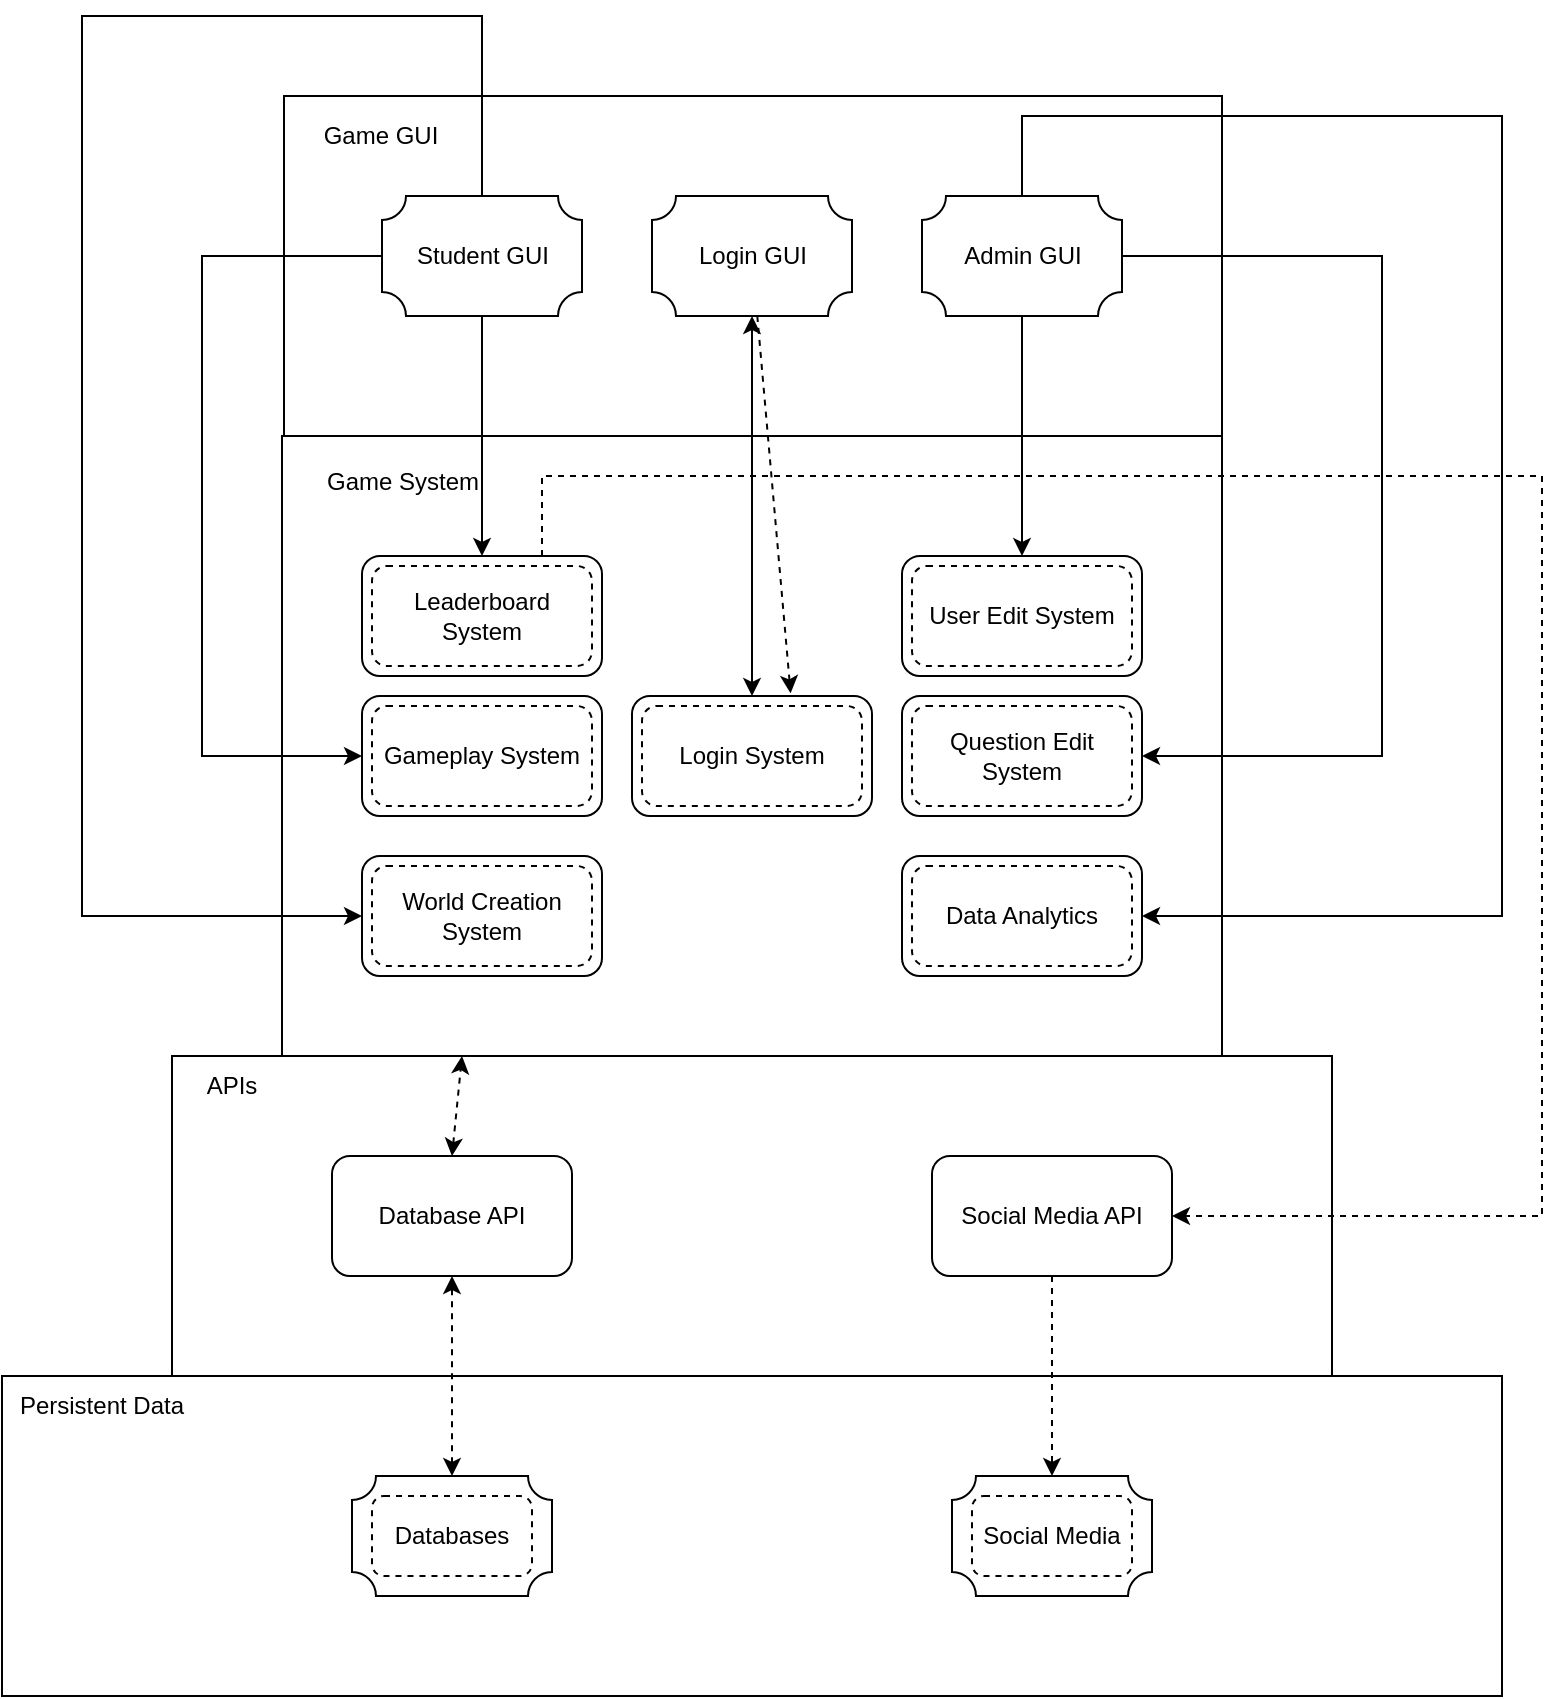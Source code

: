 <mxfile version="20.3.0" type="device" pages="2"><diagram id="bcOADJ_qjM7hcOqkFARY" name="Page-1"><mxGraphModel dx="1038" dy="578" grid="1" gridSize="10" guides="1" tooltips="1" connect="1" arrows="1" fold="1" page="1" pageScale="1" pageWidth="850" pageHeight="1100" math="0" shadow="0"><root><mxCell id="0"/><mxCell id="1" parent="0"/><mxCell id="TVL2toXfGMKxFD46ksVO-3" value="" style="group" parent="1" vertex="1" connectable="0"><mxGeometry x="190" y="430" width="470" height="310" as="geometry"/></mxCell><mxCell id="TVL2toXfGMKxFD46ksVO-1" value="" style="rounded=0;whiteSpace=wrap;html=1;" parent="TVL2toXfGMKxFD46ksVO-3" vertex="1"><mxGeometry width="470" height="310" as="geometry"/></mxCell><mxCell id="TVL2toXfGMKxFD46ksVO-2" value="Game System" style="text;html=1;strokeColor=none;fillColor=none;align=center;verticalAlign=middle;whiteSpace=wrap;rounded=0;" parent="TVL2toXfGMKxFD46ksVO-3" vertex="1"><mxGeometry width="120.513" height="46.5" as="geometry"/></mxCell><mxCell id="Q3Z9uWf1cIpINsWxI2wm-22" value="" style="group" parent="TVL2toXfGMKxFD46ksVO-3" vertex="1" connectable="0"><mxGeometry x="40" y="60" width="120" height="60" as="geometry"/></mxCell><mxCell id="Q3Z9uWf1cIpINsWxI2wm-23" value="" style="rounded=1;whiteSpace=wrap;html=1;shadow=0;" parent="Q3Z9uWf1cIpINsWxI2wm-22" vertex="1"><mxGeometry width="120" height="60" as="geometry"/></mxCell><mxCell id="Q3Z9uWf1cIpINsWxI2wm-24" value="Leaderboard System" style="rounded=1;whiteSpace=wrap;html=1;shadow=0;dashed=1;" parent="Q3Z9uWf1cIpINsWxI2wm-22" vertex="1"><mxGeometry x="5" y="5" width="110" height="50" as="geometry"/></mxCell><mxCell id="Q3Z9uWf1cIpINsWxI2wm-25" value="" style="group" parent="TVL2toXfGMKxFD46ksVO-3" vertex="1" connectable="0"><mxGeometry x="40" y="130" width="120" height="60" as="geometry"/></mxCell><mxCell id="Q3Z9uWf1cIpINsWxI2wm-26" value="" style="rounded=1;whiteSpace=wrap;html=1;shadow=0;" parent="Q3Z9uWf1cIpINsWxI2wm-25" vertex="1"><mxGeometry width="120" height="60" as="geometry"/></mxCell><mxCell id="Q3Z9uWf1cIpINsWxI2wm-27" value="Gameplay System" style="rounded=1;whiteSpace=wrap;html=1;shadow=0;dashed=1;" parent="Q3Z9uWf1cIpINsWxI2wm-25" vertex="1"><mxGeometry x="5" y="5" width="110" height="50" as="geometry"/></mxCell><mxCell id="Q3Z9uWf1cIpINsWxI2wm-28" value="" style="group" parent="TVL2toXfGMKxFD46ksVO-3" vertex="1" connectable="0"><mxGeometry x="40" y="210" width="120" height="60" as="geometry"/></mxCell><mxCell id="Q3Z9uWf1cIpINsWxI2wm-29" value="" style="rounded=1;whiteSpace=wrap;html=1;shadow=0;" parent="Q3Z9uWf1cIpINsWxI2wm-28" vertex="1"><mxGeometry width="120" height="60" as="geometry"/></mxCell><mxCell id="Q3Z9uWf1cIpINsWxI2wm-30" value="World Creation System" style="rounded=1;whiteSpace=wrap;html=1;shadow=0;dashed=1;" parent="Q3Z9uWf1cIpINsWxI2wm-28" vertex="1"><mxGeometry x="5" y="5" width="110" height="50" as="geometry"/></mxCell><mxCell id="Q3Z9uWf1cIpINsWxI2wm-31" value="" style="group" parent="TVL2toXfGMKxFD46ksVO-3" vertex="1" connectable="0"><mxGeometry x="175" y="130" width="120" height="60" as="geometry"/></mxCell><mxCell id="Q3Z9uWf1cIpINsWxI2wm-32" value="" style="rounded=1;whiteSpace=wrap;html=1;shadow=0;" parent="Q3Z9uWf1cIpINsWxI2wm-31" vertex="1"><mxGeometry width="120" height="60" as="geometry"/></mxCell><mxCell id="Q3Z9uWf1cIpINsWxI2wm-33" value="Login System" style="rounded=1;whiteSpace=wrap;html=1;shadow=0;dashed=1;" parent="Q3Z9uWf1cIpINsWxI2wm-31" vertex="1"><mxGeometry x="5" y="5" width="110" height="50" as="geometry"/></mxCell><mxCell id="Q3Z9uWf1cIpINsWxI2wm-34" value="" style="group" parent="TVL2toXfGMKxFD46ksVO-3" vertex="1" connectable="0"><mxGeometry x="310" y="60" width="120" height="60" as="geometry"/></mxCell><mxCell id="Q3Z9uWf1cIpINsWxI2wm-35" value="" style="rounded=1;whiteSpace=wrap;html=1;shadow=0;" parent="Q3Z9uWf1cIpINsWxI2wm-34" vertex="1"><mxGeometry width="120" height="60" as="geometry"/></mxCell><mxCell id="Q3Z9uWf1cIpINsWxI2wm-36" value="User Edit System" style="rounded=1;whiteSpace=wrap;html=1;shadow=0;dashed=1;" parent="Q3Z9uWf1cIpINsWxI2wm-34" vertex="1"><mxGeometry x="5" y="5" width="110" height="50" as="geometry"/></mxCell><mxCell id="Q3Z9uWf1cIpINsWxI2wm-38" value="" style="group" parent="TVL2toXfGMKxFD46ksVO-3" vertex="1" connectable="0"><mxGeometry x="310" y="130" width="120" height="60" as="geometry"/></mxCell><mxCell id="Q3Z9uWf1cIpINsWxI2wm-39" value="" style="rounded=1;whiteSpace=wrap;html=1;shadow=0;" parent="Q3Z9uWf1cIpINsWxI2wm-38" vertex="1"><mxGeometry width="120" height="60" as="geometry"/></mxCell><mxCell id="Q3Z9uWf1cIpINsWxI2wm-40" value="Question Edit System" style="rounded=1;whiteSpace=wrap;html=1;shadow=0;dashed=1;" parent="Q3Z9uWf1cIpINsWxI2wm-38" vertex="1"><mxGeometry x="5" y="5" width="110" height="50" as="geometry"/></mxCell><mxCell id="Q3Z9uWf1cIpINsWxI2wm-41" value="" style="group" parent="TVL2toXfGMKxFD46ksVO-3" vertex="1" connectable="0"><mxGeometry x="310" y="210" width="120" height="60" as="geometry"/></mxCell><mxCell id="Q3Z9uWf1cIpINsWxI2wm-42" value="" style="rounded=1;whiteSpace=wrap;html=1;shadow=0;" parent="Q3Z9uWf1cIpINsWxI2wm-41" vertex="1"><mxGeometry width="120" height="60" as="geometry"/></mxCell><mxCell id="Q3Z9uWf1cIpINsWxI2wm-43" value="Data Analytics" style="rounded=1;whiteSpace=wrap;html=1;shadow=0;dashed=1;" parent="Q3Z9uWf1cIpINsWxI2wm-41" vertex="1"><mxGeometry x="5" y="5" width="110" height="50" as="geometry"/></mxCell><mxCell id="TVL2toXfGMKxFD46ksVO-9" value="" style="group" parent="1" vertex="1" connectable="0"><mxGeometry x="135" y="740" width="580" height="160" as="geometry"/></mxCell><mxCell id="TVL2toXfGMKxFD46ksVO-4" value="" style="rounded=0;whiteSpace=wrap;html=1;" parent="TVL2toXfGMKxFD46ksVO-9" vertex="1"><mxGeometry width="580" height="160" as="geometry"/></mxCell><mxCell id="Q3Z9uWf1cIpINsWxI2wm-16" value="" style="endArrow=classic;startArrow=classic;html=1;rounded=0;dashed=1;exitX=0.5;exitY=0;exitDx=0;exitDy=0;" parent="TVL2toXfGMKxFD46ksVO-9" edge="1"><mxGeometry width="50" height="50" relative="1" as="geometry"><mxPoint x="140" y="50" as="sourcePoint"/><mxPoint x="145" as="targetPoint"/></mxGeometry></mxCell><mxCell id="Q3Z9uWf1cIpINsWxI2wm-50" value="Social Media API" style="rounded=1;whiteSpace=wrap;html=1;shadow=0;" parent="TVL2toXfGMKxFD46ksVO-9" vertex="1"><mxGeometry x="380" y="50" width="120" height="60" as="geometry"/></mxCell><mxCell id="Q3Z9uWf1cIpINsWxI2wm-51" value="Database API" style="rounded=1;whiteSpace=wrap;html=1;" parent="TVL2toXfGMKxFD46ksVO-9" vertex="1"><mxGeometry x="80" y="50" width="120" height="60" as="geometry"/></mxCell><mxCell id="TVL2toXfGMKxFD46ksVO-18" value="" style="group" parent="1" vertex="1" connectable="0"><mxGeometry x="190" y="260" width="470" height="170" as="geometry"/></mxCell><mxCell id="TVL2toXfGMKxFD46ksVO-10" value="" style="rounded=0;whiteSpace=wrap;html=1;" parent="TVL2toXfGMKxFD46ksVO-18" vertex="1"><mxGeometry x="1" width="469" height="170" as="geometry"/></mxCell><mxCell id="TVL2toXfGMKxFD46ksVO-11" value="Game GUI" style="text;html=1;strokeColor=none;fillColor=none;align=center;verticalAlign=middle;whiteSpace=wrap;rounded=0;" parent="TVL2toXfGMKxFD46ksVO-18" vertex="1"><mxGeometry width="99" height="39.231" as="geometry"/></mxCell><mxCell id="ds21fAEMw5b-CS0_QAP6-15" value="Login GUI" style="verticalLabelPosition=middle;verticalAlign=middle;html=1;shape=mxgraph.basic.plaque;dx=6;shadow=0;labelPosition=center;align=center;" parent="TVL2toXfGMKxFD46ksVO-18" vertex="1"><mxGeometry x="185" y="50" width="100" height="60" as="geometry"/></mxCell><mxCell id="ds21fAEMw5b-CS0_QAP6-16" value="Student GUI" style="verticalLabelPosition=middle;verticalAlign=middle;html=1;shape=mxgraph.basic.plaque;dx=6;shadow=0;labelPosition=center;align=center;" parent="TVL2toXfGMKxFD46ksVO-18" vertex="1"><mxGeometry x="50" y="50" width="100" height="60" as="geometry"/></mxCell><mxCell id="ds21fAEMw5b-CS0_QAP6-17" value="Admin GUI" style="verticalLabelPosition=middle;verticalAlign=middle;html=1;shape=mxgraph.basic.plaque;dx=6;shadow=0;labelPosition=center;align=center;" parent="TVL2toXfGMKxFD46ksVO-18" vertex="1"><mxGeometry x="320" y="50" width="100" height="60" as="geometry"/></mxCell><mxCell id="TVL2toXfGMKxFD46ksVO-27" value="" style="rounded=0;whiteSpace=wrap;html=1;" parent="1" vertex="1"><mxGeometry x="50" y="900" width="750" height="160" as="geometry"/></mxCell><mxCell id="TVL2toXfGMKxFD46ksVO-29" value="APIs" style="text;html=1;strokeColor=none;fillColor=none;align=center;verticalAlign=middle;whiteSpace=wrap;rounded=0;" parent="1" vertex="1"><mxGeometry x="135" y="740" width="60" height="30" as="geometry"/></mxCell><mxCell id="TVL2toXfGMKxFD46ksVO-30" value="Persistent Data" style="text;html=1;strokeColor=none;fillColor=none;align=center;verticalAlign=middle;whiteSpace=wrap;rounded=0;" parent="1" vertex="1"><mxGeometry x="50" y="900" width="100" height="30" as="geometry"/></mxCell><mxCell id="ds21fAEMw5b-CS0_QAP6-20" value="" style="html=1;labelBackgroundColor=#ffffff;startArrow=classic;startFill=1;startSize=6;endArrow=classic;endFill=1;endSize=6;jettySize=auto;orthogonalLoop=1;strokeWidth=1;fontSize=14;rounded=0;entryX=0.5;entryY=1;entryDx=0;entryDy=0;entryPerimeter=0;exitX=0.5;exitY=0;exitDx=0;exitDy=0;" parent="1" target="ds21fAEMw5b-CS0_QAP6-15" edge="1"><mxGeometry width="60" height="60" relative="1" as="geometry"><mxPoint x="425" y="560" as="sourcePoint"/><mxPoint x="425" y="380" as="targetPoint"/></mxGeometry></mxCell><mxCell id="Q3Z9uWf1cIpINsWxI2wm-1" style="edgeStyle=none;rounded=0;orthogonalLoop=1;jettySize=auto;html=1;exitX=0;exitY=0.5;exitDx=0;exitDy=0;exitPerimeter=0;entryX=0;entryY=0.5;entryDx=0;entryDy=0;" parent="1" source="ds21fAEMw5b-CS0_QAP6-16" edge="1"><mxGeometry relative="1" as="geometry"><mxPoint x="230" y="590" as="targetPoint"/><Array as="points"><mxPoint x="150" y="340"/><mxPoint x="150" y="590"/></Array></mxGeometry></mxCell><mxCell id="Q3Z9uWf1cIpINsWxI2wm-2" style="rounded=0;orthogonalLoop=1;jettySize=auto;html=1;exitX=0.5;exitY=1;exitDx=0;exitDy=0;exitPerimeter=0;entryX=0.5;entryY=0;entryDx=0;entryDy=0;" parent="1" source="ds21fAEMw5b-CS0_QAP6-16" edge="1"><mxGeometry relative="1" as="geometry"><mxPoint x="290" y="490" as="targetPoint"/></mxGeometry></mxCell><mxCell id="Q3Z9uWf1cIpINsWxI2wm-3" style="edgeStyle=none;rounded=0;orthogonalLoop=1;jettySize=auto;html=1;exitX=0.5;exitY=0;exitDx=0;exitDy=0;exitPerimeter=0;entryX=0;entryY=0.5;entryDx=0;entryDy=0;" parent="1" source="ds21fAEMw5b-CS0_QAP6-16" edge="1"><mxGeometry relative="1" as="geometry"><mxPoint x="230" y="670" as="targetPoint"/><Array as="points"><mxPoint x="290" y="220"/><mxPoint x="90" y="220"/><mxPoint x="90" y="670"/></Array></mxGeometry></mxCell><mxCell id="Q3Z9uWf1cIpINsWxI2wm-8" style="edgeStyle=none;rounded=0;orthogonalLoop=1;jettySize=auto;html=1;exitX=0.75;exitY=0;exitDx=0;exitDy=0;entryX=1;entryY=0.5;entryDx=0;entryDy=0;dashed=1;" parent="1" edge="1"><mxGeometry relative="1" as="geometry"><mxPoint x="320" y="490" as="sourcePoint"/><mxPoint x="635" y="820" as="targetPoint"/><Array as="points"><mxPoint x="320" y="450"/><mxPoint x="820" y="450"/><mxPoint x="820" y="820"/></Array></mxGeometry></mxCell><mxCell id="Q3Z9uWf1cIpINsWxI2wm-9" value="" style="endArrow=classic;startArrow=classic;html=1;rounded=0;dashed=1;exitX=0.5;exitY=0;exitDx=0;exitDy=0;" parent="1" edge="1"><mxGeometry width="50" height="50" relative="1" as="geometry"><mxPoint x="275" y="950" as="sourcePoint"/><mxPoint x="275" y="850" as="targetPoint"/></mxGeometry></mxCell><mxCell id="Q3Z9uWf1cIpINsWxI2wm-10" value="" style="endArrow=classic;html=1;rounded=0;dashed=1;entryX=0.661;entryY=-0.022;entryDx=0;entryDy=0;entryPerimeter=0;" parent="1" source="ds21fAEMw5b-CS0_QAP6-15" edge="1"><mxGeometry width="50" height="50" relative="1" as="geometry"><mxPoint x="400" y="780" as="sourcePoint"/><mxPoint x="444.32" y="558.68" as="targetPoint"/></mxGeometry></mxCell><mxCell id="Q3Z9uWf1cIpINsWxI2wm-11" style="edgeStyle=none;rounded=0;orthogonalLoop=1;jettySize=auto;html=1;exitX=0.5;exitY=1;exitDx=0;exitDy=0;dashed=1;" parent="1" edge="1"><mxGeometry relative="1" as="geometry"><mxPoint x="575" y="850" as="sourcePoint"/><mxPoint x="575" y="950" as="targetPoint"/></mxGeometry></mxCell><mxCell id="Q3Z9uWf1cIpINsWxI2wm-19" value="" style="endArrow=classic;html=1;rounded=0;exitX=0.5;exitY=1;exitDx=0;exitDy=0;exitPerimeter=0;entryX=0.5;entryY=0;entryDx=0;entryDy=0;" parent="1" source="ds21fAEMw5b-CS0_QAP6-17" edge="1"><mxGeometry width="50" height="50" relative="1" as="geometry"><mxPoint x="550" y="430" as="sourcePoint"/><mxPoint x="560" y="490" as="targetPoint"/></mxGeometry></mxCell><mxCell id="Q3Z9uWf1cIpINsWxI2wm-20" value="" style="endArrow=classic;html=1;rounded=0;exitX=1;exitY=0.5;exitDx=0;exitDy=0;exitPerimeter=0;entryX=1;entryY=0.5;entryDx=0;entryDy=0;" parent="1" source="ds21fAEMw5b-CS0_QAP6-17" edge="1"><mxGeometry width="50" height="50" relative="1" as="geometry"><mxPoint x="760" y="360" as="sourcePoint"/><mxPoint x="620" y="590" as="targetPoint"/><Array as="points"><mxPoint x="740" y="340"/><mxPoint x="740" y="590"/></Array></mxGeometry></mxCell><mxCell id="Q3Z9uWf1cIpINsWxI2wm-21" value="" style="endArrow=classic;html=1;rounded=0;exitX=0.5;exitY=0;exitDx=0;exitDy=0;exitPerimeter=0;entryX=1;entryY=0.5;entryDx=0;entryDy=0;" parent="1" source="ds21fAEMw5b-CS0_QAP6-17" edge="1"><mxGeometry width="50" height="50" relative="1" as="geometry"><mxPoint x="790" y="300" as="sourcePoint"/><mxPoint x="620" y="670" as="targetPoint"/><Array as="points"><mxPoint x="560" y="270"/><mxPoint x="800" y="270"/><mxPoint x="800" y="670"/></Array></mxGeometry></mxCell><mxCell id="Q3Z9uWf1cIpINsWxI2wm-44" value="" style="group" parent="1" vertex="1" connectable="0"><mxGeometry x="225" y="950" width="100" height="60" as="geometry"/></mxCell><mxCell id="Q3Z9uWf1cIpINsWxI2wm-45" value="" style="verticalLabelPosition=bottom;verticalAlign=top;html=1;shape=mxgraph.basic.plaque;dx=6;shadow=0;" parent="Q3Z9uWf1cIpINsWxI2wm-44" vertex="1"><mxGeometry width="100" height="60" as="geometry"/></mxCell><mxCell id="Q3Z9uWf1cIpINsWxI2wm-46" value="Databases" style="rounded=1;whiteSpace=wrap;html=1;shadow=0;dashed=1;" parent="Q3Z9uWf1cIpINsWxI2wm-44" vertex="1"><mxGeometry x="10" y="10" width="80" height="40" as="geometry"/></mxCell><mxCell id="Q3Z9uWf1cIpINsWxI2wm-47" value="" style="group" parent="1" vertex="1" connectable="0"><mxGeometry x="525" y="950" width="100" height="60" as="geometry"/></mxCell><mxCell id="Q3Z9uWf1cIpINsWxI2wm-48" value="" style="verticalLabelPosition=bottom;verticalAlign=top;html=1;shape=mxgraph.basic.plaque;dx=6;shadow=0;" parent="Q3Z9uWf1cIpINsWxI2wm-47" vertex="1"><mxGeometry width="100" height="60" as="geometry"/></mxCell><mxCell id="Q3Z9uWf1cIpINsWxI2wm-49" value="Social Media" style="rounded=1;whiteSpace=wrap;html=1;shadow=0;dashed=1;" parent="Q3Z9uWf1cIpINsWxI2wm-47" vertex="1"><mxGeometry x="10" y="10" width="80" height="40" as="geometry"/></mxCell></root></mxGraphModel></diagram><diagram id="4ZFCdcBsMkOENyceyma9" name="Page-2"><mxGraphModel dx="1038" dy="578" grid="1" gridSize="10" guides="1" tooltips="1" connect="1" arrows="1" fold="1" page="1" pageScale="1" pageWidth="850" pageHeight="1100" math="0" shadow="0"><root><mxCell id="0"/><mxCell id="1" parent="0"/><mxCell id="J_MGfC9FF3_TJQ8Y4ZIp-7" value="Login Page" style="verticalLabelPosition=middle;verticalAlign=middle;html=1;shape=mxgraph.basic.plaque;dx=6;shadow=0;labelPosition=center;align=center;" parent="1" vertex="1"><mxGeometry x="320" y="140" width="100" height="60" as="geometry"/></mxCell><mxCell id="m9Sbk0qK-SG76A5xIglz-1" value="Facebook Login" style="verticalLabelPosition=middle;verticalAlign=middle;html=1;shape=mxgraph.basic.plaque;dx=6;shadow=0;labelPosition=center;align=center;" vertex="1" parent="1"><mxGeometry x="590" y="140" width="100" height="60" as="geometry"/></mxCell><mxCell id="m9Sbk0qK-SG76A5xIglz-2" value="" style="endArrow=classic;html=1;rounded=0;" edge="1" parent="1" target="m9Sbk0qK-SG76A5xIglz-1"><mxGeometry width="50" height="50" relative="1" as="geometry"><mxPoint x="420" y="170" as="sourcePoint"/><mxPoint x="470" y="120" as="targetPoint"/></mxGeometry></mxCell><mxCell id="SsQXd80F5JJ7bYI-VMpl-1" value="" style="endArrow=classic;html=1;rounded=0;dashed=1;entryX=1.004;entryY=0.787;entryDx=0;entryDy=0;entryPerimeter=0;" edge="1" parent="1" target="J_MGfC9FF3_TJQ8Y4ZIp-7"><mxGeometry width="50" height="50" relative="1" as="geometry"><mxPoint x="590" y="187" as="sourcePoint"/><mxPoint x="546.67" y="358.68" as="targetPoint"/></mxGeometry></mxCell><mxCell id="SsQXd80F5JJ7bYI-VMpl-2" value="Login using Facebook" style="ellipse;whiteSpace=wrap;html=1;" vertex="1" parent="1"><mxGeometry x="480" y="110" width="70" height="70" as="geometry"/></mxCell><mxCell id="SsQXd80F5JJ7bYI-VMpl-3" value="Forgot password &lt;br&gt;component" style="verticalLabelPosition=middle;verticalAlign=middle;html=1;shape=mxgraph.basic.plaque;dx=6;shadow=0;labelPosition=center;align=center;" vertex="1" parent="1"><mxGeometry x="540" y="310" width="100" height="60" as="geometry"/></mxCell><mxCell id="SsQXd80F5JJ7bYI-VMpl-5" value="" style="endArrow=classic;html=1;rounded=0;dashed=1;entryX=0.8;entryY=1.013;entryDx=0;entryDy=0;entryPerimeter=0;" edge="1" parent="1" target="J_MGfC9FF3_TJQ8Y4ZIp-7"><mxGeometry width="50" height="50" relative="1" as="geometry"><mxPoint x="539.6" y="329.5" as="sourcePoint"/><mxPoint x="370.0" y="329.72" as="targetPoint"/></mxGeometry></mxCell><mxCell id="SsQXd80F5JJ7bYI-VMpl-6" value="" style="endArrow=classic;html=1;rounded=0;exitX=0.872;exitY=0.853;exitDx=0;exitDy=0;exitPerimeter=0;" edge="1" parent="1" source="J_MGfC9FF3_TJQ8Y4ZIp-7" target="SsQXd80F5JJ7bYI-VMpl-3"><mxGeometry width="50" height="50" relative="1" as="geometry"><mxPoint x="420" y="200" as="sourcePoint"/><mxPoint x="590" y="200" as="targetPoint"/></mxGeometry></mxCell><mxCell id="SsQXd80F5JJ7bYI-VMpl-4" value="Forgot&amp;nbsp;&lt;br&gt;Password" style="ellipse;whiteSpace=wrap;html=1;" vertex="1" parent="1"><mxGeometry x="490" y="220" width="70" height="70" as="geometry"/></mxCell><mxCell id="SsQXd80F5JJ7bYI-VMpl-7" value="Student&lt;br&gt;interface&lt;br&gt;Component" style="verticalLabelPosition=middle;verticalAlign=middle;html=1;shape=mxgraph.basic.plaque;dx=6;shadow=0;labelPosition=center;align=center;" vertex="1" parent="1"><mxGeometry x="400" y="370" width="100" height="60" as="geometry"/></mxCell><mxCell id="SsQXd80F5JJ7bYI-VMpl-9" value="" style="endArrow=classic;html=1;rounded=0;dashed=1;entryX=0.36;entryY=0.973;entryDx=0;entryDy=0;entryPerimeter=0;exitX=0.016;exitY=0.08;exitDx=0;exitDy=0;exitPerimeter=0;" edge="1" parent="1" source="SsQXd80F5JJ7bYI-VMpl-7" target="J_MGfC9FF3_TJQ8Y4ZIp-7"><mxGeometry width="50" height="50" relative="1" as="geometry"><mxPoint x="449.6" y="369.36" as="sourcePoint"/><mxPoint x="310" y="240.64" as="targetPoint"/></mxGeometry></mxCell><mxCell id="SsQXd80F5JJ7bYI-VMpl-10" value="" style="endArrow=classic;html=1;rounded=0;exitX=0.648;exitY=0.92;exitDx=0;exitDy=0;exitPerimeter=0;startArrow=none;" edge="1" parent="1" source="SsQXd80F5JJ7bYI-VMpl-8"><mxGeometry width="50" height="50" relative="1" as="geometry"><mxPoint x="320.0" y="251.18" as="sourcePoint"/><mxPoint x="465.95" y="370" as="targetPoint"/></mxGeometry></mxCell><mxCell id="SsQXd80F5JJ7bYI-VMpl-8" value="Student interface" style="ellipse;whiteSpace=wrap;html=1;" vertex="1" parent="1"><mxGeometry x="400" y="270" width="70" height="70" as="geometry"/></mxCell><mxCell id="SsQXd80F5JJ7bYI-VMpl-11" value="" style="endArrow=none;html=1;rounded=0;exitX=0.648;exitY=0.92;exitDx=0;exitDy=0;exitPerimeter=0;" edge="1" parent="1" source="J_MGfC9FF3_TJQ8Y4ZIp-7" target="SsQXd80F5JJ7bYI-VMpl-8"><mxGeometry width="50" height="50" relative="1" as="geometry"><mxPoint x="384.8" y="195.2" as="sourcePoint"/><mxPoint x="465.95" y="370" as="targetPoint"/></mxGeometry></mxCell><mxCell id="SsQXd80F5JJ7bYI-VMpl-12" value="Professor&amp;nbsp;&lt;br&gt;interface&lt;br&gt;component" style="verticalLabelPosition=middle;verticalAlign=middle;html=1;shape=mxgraph.basic.plaque;dx=6;shadow=0;labelPosition=center;align=center;" vertex="1" parent="1"><mxGeometry x="250" y="370" width="100" height="60" as="geometry"/></mxCell><mxCell id="SsQXd80F5JJ7bYI-VMpl-15" value="" style="endArrow=classic;html=1;rounded=0;exitX=0.276;exitY=0.993;exitDx=0;exitDy=0;exitPerimeter=0;entryX=0.784;entryY=0.013;entryDx=0;entryDy=0;entryPerimeter=0;" edge="1" parent="1" source="J_MGfC9FF3_TJQ8Y4ZIp-7" target="SsQXd80F5JJ7bYI-VMpl-12"><mxGeometry width="50" height="50" relative="1" as="geometry"><mxPoint x="160" y="360" as="sourcePoint"/><mxPoint x="330" y="360" as="targetPoint"/></mxGeometry></mxCell><mxCell id="SsQXd80F5JJ7bYI-VMpl-13" value="Professor&lt;br&gt;interface" style="ellipse;whiteSpace=wrap;html=1;" vertex="1" parent="1"><mxGeometry x="290" y="280" width="70" height="70" as="geometry"/></mxCell><mxCell id="SsQXd80F5JJ7bYI-VMpl-17" value="" style="endArrow=classic;html=1;rounded=0;dashed=1;entryX=0.032;entryY=0.78;entryDx=0;entryDy=0;entryPerimeter=0;" edge="1" parent="1" target="J_MGfC9FF3_TJQ8Y4ZIp-7"><mxGeometry width="50" height="50" relative="1" as="geometry"><mxPoint x="260" y="370" as="sourcePoint"/><mxPoint x="230" y="193.58" as="targetPoint"/></mxGeometry></mxCell><mxCell id="XbuVRaFX_JNj1KilTBev-1" value="Google&lt;br&gt;&amp;nbsp;Login" style="verticalLabelPosition=middle;verticalAlign=middle;html=1;shape=mxgraph.basic.plaque;dx=6;shadow=0;labelPosition=center;align=center;" vertex="1" parent="1"><mxGeometry x="560" y="15" width="100" height="60" as="geometry"/></mxCell><mxCell id="XbuVRaFX_JNj1KilTBev-3" value="" style="endArrow=classic;html=1;rounded=0;exitX=0.704;exitY=-0.027;exitDx=0;exitDy=0;exitPerimeter=0;entryX=-0.052;entryY=0.363;entryDx=0;entryDy=0;entryPerimeter=0;" edge="1" parent="1" source="J_MGfC9FF3_TJQ8Y4ZIp-7" target="XbuVRaFX_JNj1KilTBev-1"><mxGeometry width="50" height="50" relative="1" as="geometry"><mxPoint x="400" y="70" as="sourcePoint"/><mxPoint x="570" y="70" as="targetPoint"/></mxGeometry></mxCell><mxCell id="XbuVRaFX_JNj1KilTBev-2" value="Login using Google" style="ellipse;whiteSpace=wrap;html=1;" vertex="1" parent="1"><mxGeometry x="450" y="20" width="70" height="70" as="geometry"/></mxCell><mxCell id="XbuVRaFX_JNj1KilTBev-4" value="" style="endArrow=classic;html=1;rounded=0;dashed=1;entryX=1.004;entryY=0.787;entryDx=0;entryDy=0;entryPerimeter=0;" edge="1" parent="1" source="XbuVRaFX_JNj1KilTBev-1"><mxGeometry width="50" height="50" relative="1" as="geometry"><mxPoint x="569.8" y="144.5" as="sourcePoint"/><mxPoint x="400.2" y="144.72" as="targetPoint"/></mxGeometry></mxCell><mxCell id="XbuVRaFX_JNj1KilTBev-5" value="" style="endArrow=none;html=1;rounded=0;startArrow=none;" edge="1" parent="1" source="XbuVRaFX_JNj1KilTBev-6"><mxGeometry width="50" height="50" relative="1" as="geometry"><mxPoint x="660" y="50" as="sourcePoint"/><mxPoint x="770" y="50" as="targetPoint"/></mxGeometry></mxCell><mxCell id="XbuVRaFX_JNj1KilTBev-6" value="" style="verticalLabelPosition=bottom;verticalAlign=top;html=1;shape=mxgraph.basic.arc;startAngle=0.3;endAngle=0.1;" vertex="1" parent="1"><mxGeometry x="770" y="10" width="70" height="80" as="geometry"/></mxCell><mxCell id="XbuVRaFX_JNj1KilTBev-7" value="" style="endArrow=none;html=1;rounded=0;" edge="1" parent="1" target="XbuVRaFX_JNj1KilTBev-6"><mxGeometry width="50" height="50" relative="1" as="geometry"><mxPoint x="660" y="50" as="sourcePoint"/><mxPoint x="770" y="50" as="targetPoint"/></mxGeometry></mxCell><mxCell id="XbuVRaFX_JNj1KilTBev-8" value="" style="verticalLabelPosition=bottom;verticalAlign=top;html=1;shape=mxgraph.basic.arc;startAngle=0.3;endAngle=0.1;" vertex="1" parent="1"><mxGeometry x="770" y="130" width="70" height="80" as="geometry"/></mxCell><mxCell id="XbuVRaFX_JNj1KilTBev-9" value="" style="endArrow=none;html=1;rounded=0;" edge="1" parent="1" target="XbuVRaFX_JNj1KilTBev-8"><mxGeometry width="50" height="50" relative="1" as="geometry"><mxPoint x="690" y="169.5" as="sourcePoint"/><mxPoint x="720" y="170" as="targetPoint"/></mxGeometry></mxCell><mxCell id="XbuVRaFX_JNj1KilTBev-10" value="Facebook API" style="text;html=1;resizable=0;autosize=1;align=center;verticalAlign=middle;points=[];fillColor=none;strokeColor=none;rounded=0;" vertex="1" parent="1"><mxGeometry x="755" y="215" width="100" height="30" as="geometry"/></mxCell><mxCell id="XbuVRaFX_JNj1KilTBev-11" value="Google API" style="text;html=1;resizable=0;autosize=1;align=center;verticalAlign=middle;points=[];fillColor=none;strokeColor=none;rounded=0;" vertex="1" parent="1"><mxGeometry x="765" y="90" width="80" height="30" as="geometry"/></mxCell><mxCell id="XbuVRaFX_JNj1KilTBev-12" value="Validate&amp;nbsp;&lt;br&gt;component" style="verticalLabelPosition=middle;verticalAlign=middle;html=1;shape=mxgraph.basic.plaque;dx=6;shadow=0;labelPosition=center;align=center;" vertex="1" parent="1"><mxGeometry x="70" y="135" width="100" height="60" as="geometry"/></mxCell><mxCell id="XbuVRaFX_JNj1KilTBev-14" value="" style="endArrow=classic;html=1;rounded=0;exitX=0.016;exitY=0.393;exitDx=0;exitDy=0;exitPerimeter=0;" edge="1" parent="1" source="J_MGfC9FF3_TJQ8Y4ZIp-7" target="XbuVRaFX_JNj1KilTBev-12"><mxGeometry width="50" height="50" relative="1" as="geometry"><mxPoint x="310" y="164.5" as="sourcePoint"/><mxPoint x="480" y="164.5" as="targetPoint"/></mxGeometry></mxCell><mxCell id="XbuVRaFX_JNj1KilTBev-13" value="Validate Credentials" style="ellipse;whiteSpace=wrap;html=1;" vertex="1" parent="1"><mxGeometry x="210" y="110" width="70" height="70" as="geometry"/></mxCell><mxCell id="XbuVRaFX_JNj1KilTBev-15" value="" style="endArrow=classic;html=1;rounded=0;dashed=1;entryX=-0.036;entryY=0.633;entryDx=0;entryDy=0;entryPerimeter=0;exitX=0.904;exitY=0.983;exitDx=0;exitDy=0;exitPerimeter=0;" edge="1" parent="1" source="XbuVRaFX_JNj1KilTBev-12" target="J_MGfC9FF3_TJQ8Y4ZIp-7"><mxGeometry width="50" height="50" relative="1" as="geometry"><mxPoint x="140" y="363.2" as="sourcePoint"/><mxPoint x="203.2" y="180.0" as="targetPoint"/></mxGeometry></mxCell><mxCell id="XbuVRaFX_JNj1KilTBev-16" value="" style="endArrow=classic;html=1;rounded=0;" edge="1" parent="1"><mxGeometry width="50" height="50" relative="1" as="geometry"><mxPoint x="490" y="420" as="sourcePoint"/><mxPoint x="640" y="540" as="targetPoint"/></mxGeometry></mxCell><mxCell id="XbuVRaFX_JNj1KilTBev-17" value="" style="endArrow=classic;html=1;rounded=0;" edge="1" parent="1"><mxGeometry width="50" height="50" relative="1" as="geometry"><mxPoint x="290" y="430" as="sourcePoint"/><mxPoint x="200" y="530" as="targetPoint"/></mxGeometry></mxCell></root></mxGraphModel></diagram></mxfile>